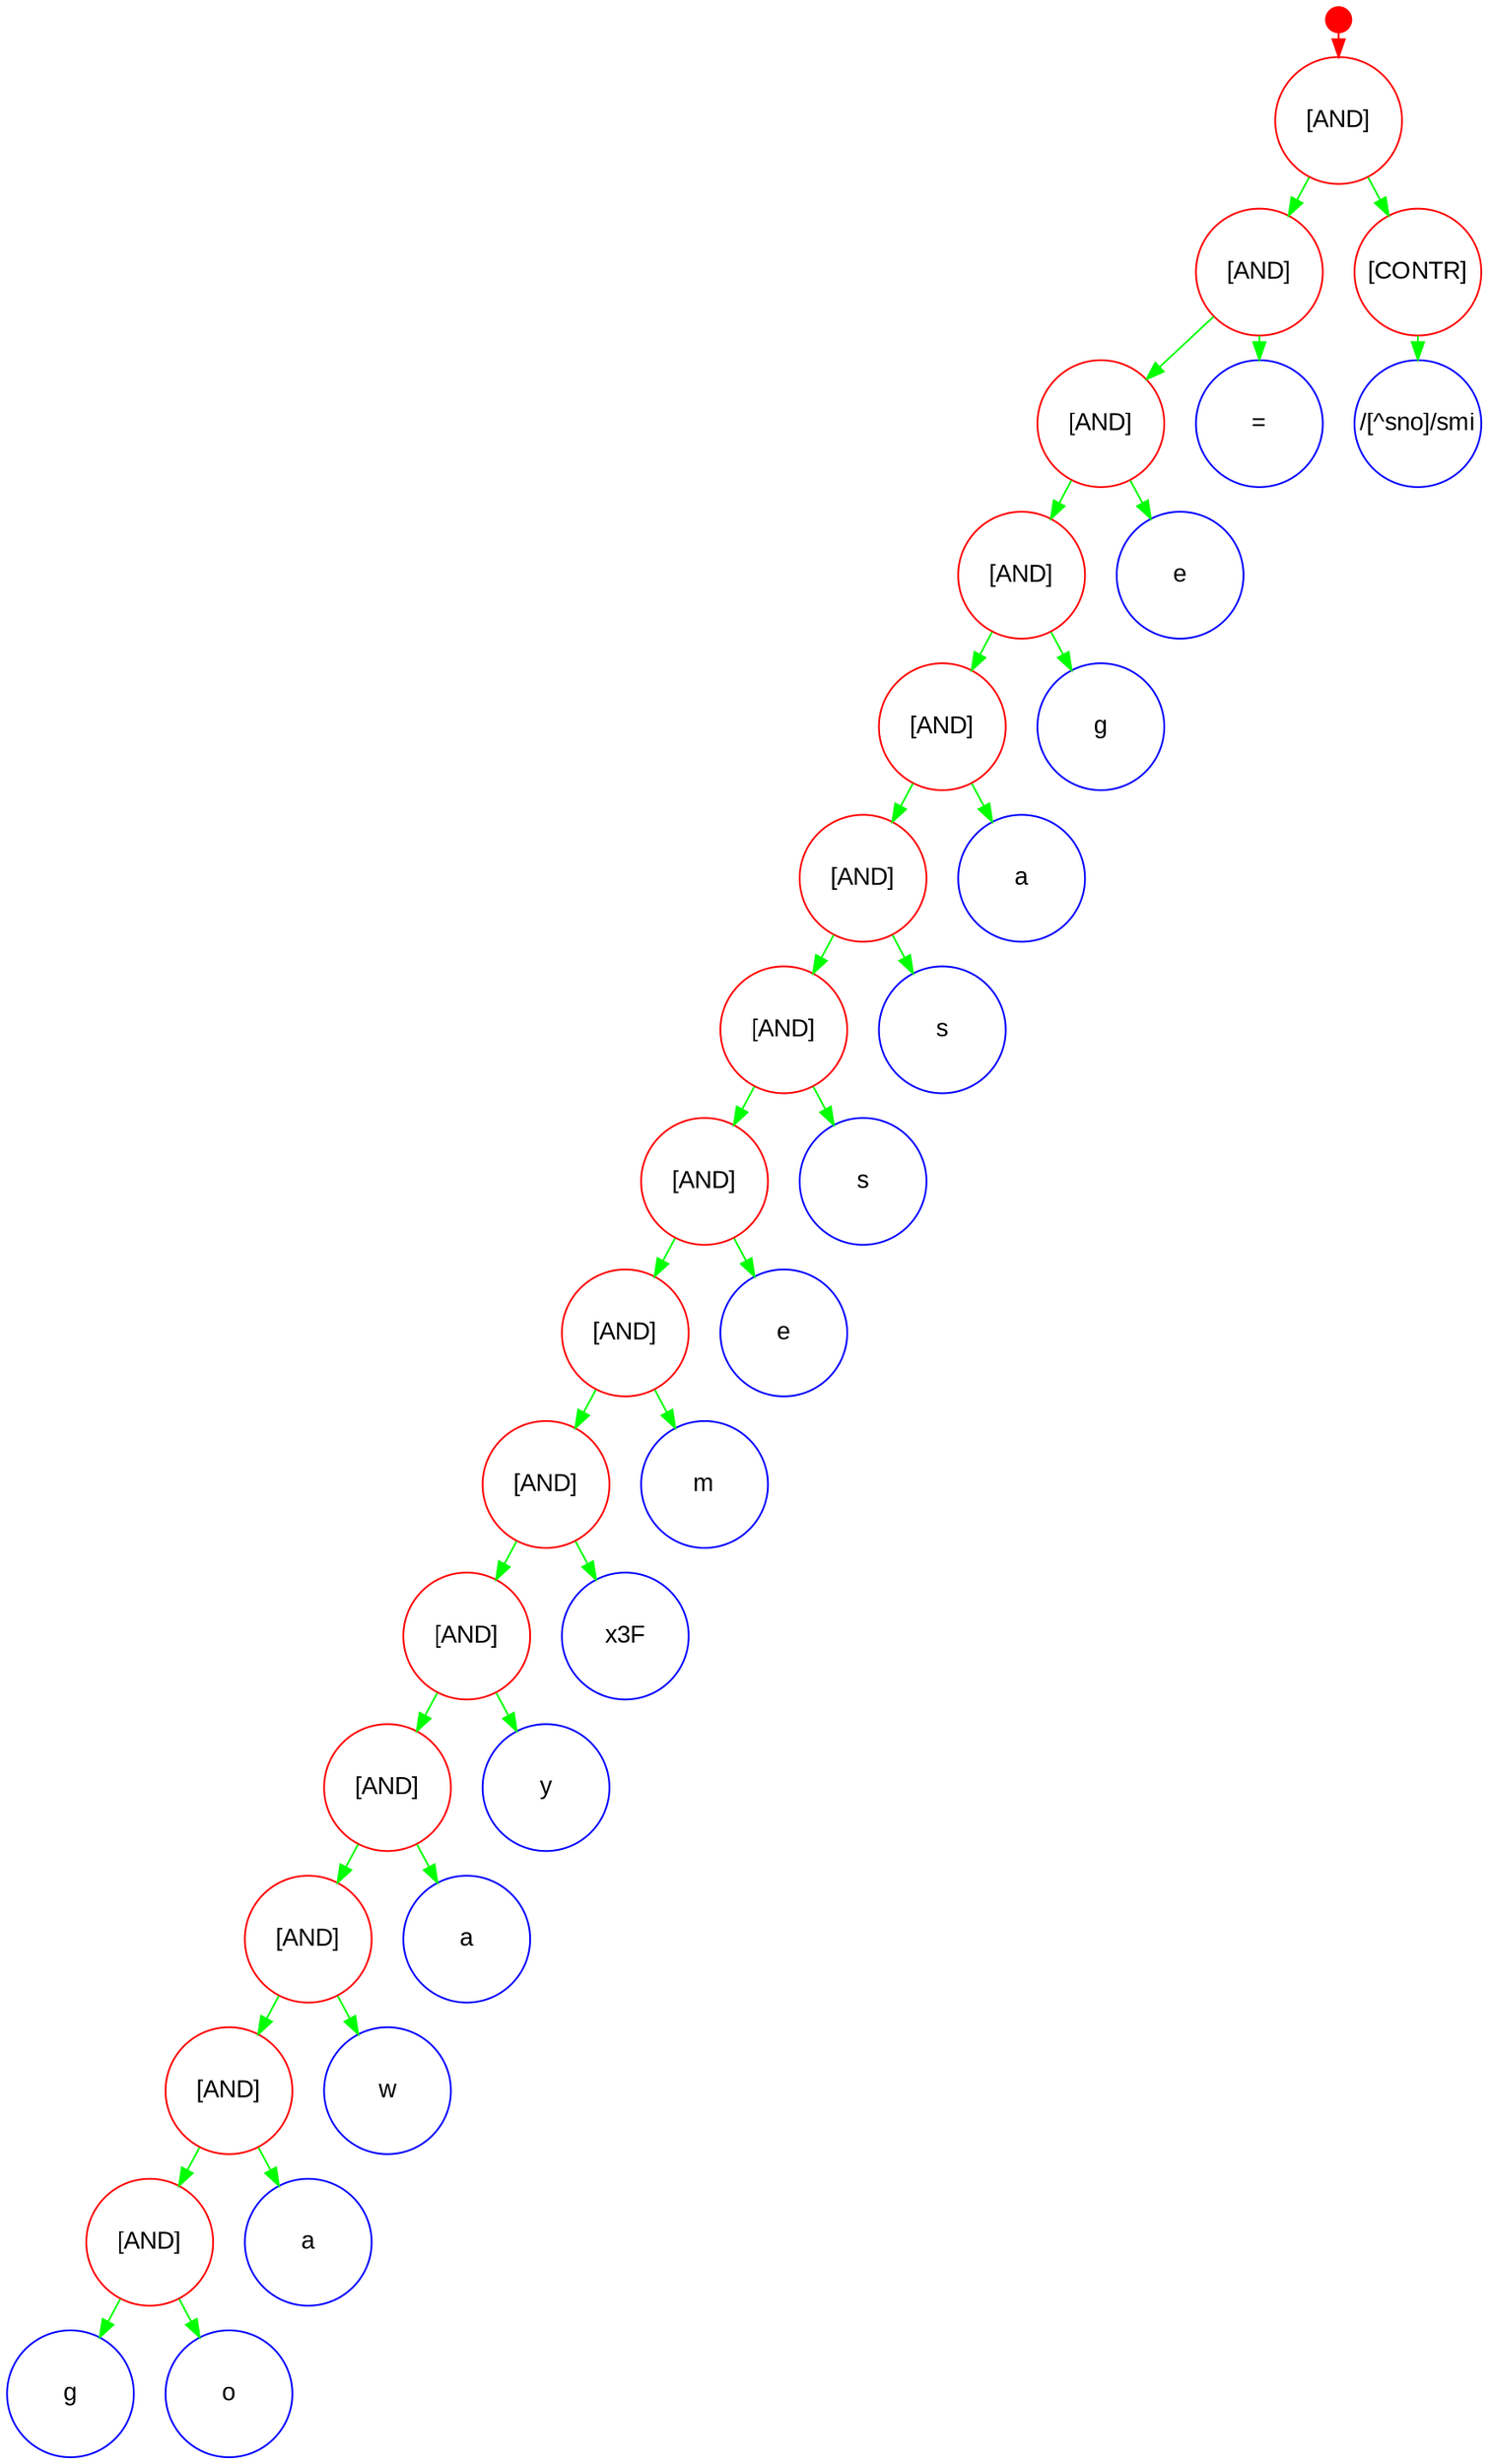 digraph "parse Tree" {
graph [ranksep=.2,rankdir=TD];
node [shape=circle,fontname=Arial,fontsize=14];
node [width=1,fixedsize=true];
edge [fontname=Arial,fontsize=14];
-1 [width=0.2,shape=point color=red];
-1 -> 0 [ color=red];
0 [label="[AND]" color=red];
0 -> 1 [color=green];
1 [label="[AND]" color=red];
1 -> 2 [color=green];
2 [label="[AND]" color=red];
2 -> 3 [color=green];
3 [label="[AND]" color=red];
3 -> 4 [color=green];
4 [label="[AND]" color=red];
4 -> 5 [color=green];
5 [label="[AND]" color=red];
5 -> 6 [color=green];
6 [label="[AND]" color=red];
6 -> 7 [color=green];
7 [label="[AND]" color=red];
7 -> 8 [color=green];
8 [label="[AND]" color=red];
8 -> 9 [color=green];
9 [label="[AND]" color=red];
9 -> 10 [color=green];
10 [label="[AND]" color=red];
10 -> 11 [color=green];
11 [label="[AND]" color=red];
11 -> 12 [color=green];
12 [label="[AND]" color=red];
12 -> 13 [color=green];
13 [label="[AND]" color=red];
13 -> 14 [color=green];
14 [label="[AND]" color=red];
14 -> 15 [color=green];
15 [label="g" color=blue];
14 -> 16 [color=green];
16 [label="o" color=blue];
13 -> 17 [color=green];
17 [label="a" color=blue];
12 -> 18 [color=green];
18 [label="w" color=blue];
11 -> 19 [color=green];
19 [label="a" color=blue];
10 -> 20 [color=green];
20 [label="y" color=blue];
9 -> 21 [color=green];
21 [label="\x3F" color=blue];
8 -> 22 [color=green];
22 [label="m" color=blue];
7 -> 23 [color=green];
23 [label="e" color=blue];
6 -> 24 [color=green];
24 [label="s" color=blue];
5 -> 25 [color=green];
25 [label="s" color=blue];
4 -> 26 [color=green];
26 [label="a" color=blue];
3 -> 27 [color=green];
27 [label="g" color=blue];
2 -> 28 [color=green];
28 [label="e" color=blue];
1 -> 29 [color=green];
29 [label="=" color=blue];
0 -> 30 [color=green];
30 [label="[CONTR]" color=red];
30 -> 31 [color=green];
31 [label="/[^\sno]/smi" color=blue];
}
